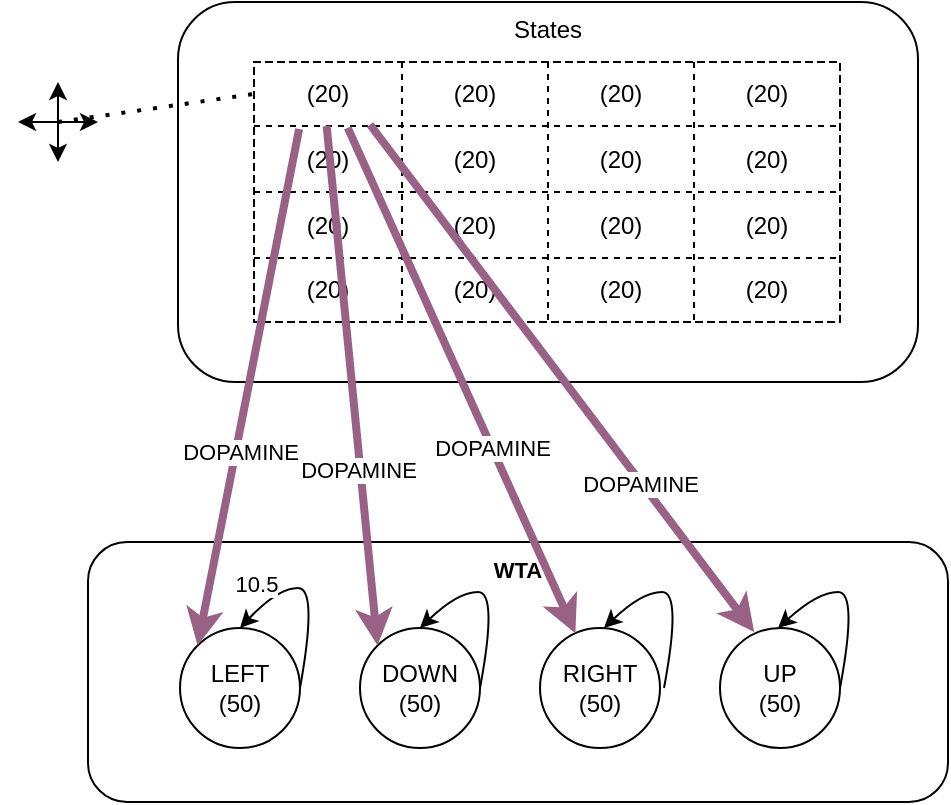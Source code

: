<mxfile version="20.8.16" type="device"><diagram id="TqJKKpAt_f0XUR_mfn19" name="Page-1"><mxGraphModel dx="1313" dy="654" grid="1" gridSize="10" guides="1" tooltips="1" connect="1" arrows="1" fold="1" page="1" pageScale="1" pageWidth="827" pageHeight="1169" math="0" shadow="0"><root><mxCell id="0"/><mxCell id="1" parent="0"/><mxCell id="GTqaI5zs6q6qDNkmL9B8-1" value="States&lt;br&gt;" style="rounded=1;whiteSpace=wrap;html=1;verticalAlign=top;" parent="1" vertex="1"><mxGeometry x="220" y="140" width="370" height="190" as="geometry"/></mxCell><mxCell id="GTqaI5zs6q6qDNkmL9B8-18" value="" style="shape=table;html=1;whiteSpace=wrap;startSize=0;container=1;collapsible=0;childLayout=tableLayout;swimlaneLine=1;dashed=1;" parent="1" vertex="1"><mxGeometry x="258" y="170" width="293" height="130" as="geometry"/></mxCell><mxCell id="GTqaI5zs6q6qDNkmL9B8-19" value="" style="shape=tableRow;horizontal=0;startSize=0;swimlaneHead=0;swimlaneBody=0;top=0;left=0;bottom=0;right=0;collapsible=0;dropTarget=0;fillColor=none;points=[[0,0.5],[1,0.5]];portConstraint=eastwest;" parent="GTqaI5zs6q6qDNkmL9B8-18" vertex="1"><mxGeometry width="293" height="32" as="geometry"/></mxCell><mxCell id="GTqaI5zs6q6qDNkmL9B8-20" value="(20)" style="shape=partialRectangle;html=1;whiteSpace=wrap;connectable=0;fillColor=none;top=0;left=0;bottom=0;right=0;overflow=hidden;" parent="GTqaI5zs6q6qDNkmL9B8-19" vertex="1"><mxGeometry width="74" height="32" as="geometry"><mxRectangle width="74" height="32" as="alternateBounds"/></mxGeometry></mxCell><mxCell id="GTqaI5zs6q6qDNkmL9B8-21" value="(20)" style="shape=partialRectangle;html=1;whiteSpace=wrap;connectable=0;fillColor=none;top=0;left=0;bottom=0;right=0;overflow=hidden;" parent="GTqaI5zs6q6qDNkmL9B8-19" vertex="1"><mxGeometry x="74" width="73" height="32" as="geometry"><mxRectangle width="73" height="32" as="alternateBounds"/></mxGeometry></mxCell><mxCell id="GTqaI5zs6q6qDNkmL9B8-22" value="(20)" style="shape=partialRectangle;html=1;whiteSpace=wrap;connectable=0;fillColor=none;top=0;left=0;bottom=0;right=0;overflow=hidden;" parent="GTqaI5zs6q6qDNkmL9B8-19" vertex="1"><mxGeometry x="147" width="73" height="32" as="geometry"><mxRectangle width="73" height="32" as="alternateBounds"/></mxGeometry></mxCell><mxCell id="GTqaI5zs6q6qDNkmL9B8-44" value="(20)" style="shape=partialRectangle;html=1;whiteSpace=wrap;connectable=0;fillColor=none;top=0;left=0;bottom=0;right=0;overflow=hidden;" parent="GTqaI5zs6q6qDNkmL9B8-19" vertex="1"><mxGeometry x="220" width="73" height="32" as="geometry"><mxRectangle width="73" height="32" as="alternateBounds"/></mxGeometry></mxCell><mxCell id="GTqaI5zs6q6qDNkmL9B8-23" value="" style="shape=tableRow;horizontal=0;startSize=0;swimlaneHead=0;swimlaneBody=0;top=0;left=0;bottom=0;right=0;collapsible=0;dropTarget=0;fillColor=none;points=[[0,0.5],[1,0.5]];portConstraint=eastwest;" parent="GTqaI5zs6q6qDNkmL9B8-18" vertex="1"><mxGeometry y="32" width="293" height="33" as="geometry"/></mxCell><mxCell id="GTqaI5zs6q6qDNkmL9B8-24" value="(20)" style="shape=partialRectangle;html=1;whiteSpace=wrap;connectable=0;fillColor=none;top=0;left=0;bottom=0;right=0;overflow=hidden;" parent="GTqaI5zs6q6qDNkmL9B8-23" vertex="1"><mxGeometry width="74" height="33" as="geometry"><mxRectangle width="74" height="33" as="alternateBounds"/></mxGeometry></mxCell><mxCell id="GTqaI5zs6q6qDNkmL9B8-25" value="(20)" style="shape=partialRectangle;html=1;whiteSpace=wrap;connectable=0;fillColor=none;top=0;left=0;bottom=0;right=0;overflow=hidden;" parent="GTqaI5zs6q6qDNkmL9B8-23" vertex="1"><mxGeometry x="74" width="73" height="33" as="geometry"><mxRectangle width="73" height="33" as="alternateBounds"/></mxGeometry></mxCell><mxCell id="GTqaI5zs6q6qDNkmL9B8-26" value="(20)" style="shape=partialRectangle;html=1;whiteSpace=wrap;connectable=0;fillColor=none;top=0;left=0;bottom=0;right=0;overflow=hidden;" parent="GTqaI5zs6q6qDNkmL9B8-23" vertex="1"><mxGeometry x="147" width="73" height="33" as="geometry"><mxRectangle width="73" height="33" as="alternateBounds"/></mxGeometry></mxCell><mxCell id="GTqaI5zs6q6qDNkmL9B8-45" value="(20)" style="shape=partialRectangle;html=1;whiteSpace=wrap;connectable=0;fillColor=none;top=0;left=0;bottom=0;right=0;overflow=hidden;" parent="GTqaI5zs6q6qDNkmL9B8-23" vertex="1"><mxGeometry x="220" width="73" height="33" as="geometry"><mxRectangle width="73" height="33" as="alternateBounds"/></mxGeometry></mxCell><mxCell id="GTqaI5zs6q6qDNkmL9B8-27" value="" style="shape=tableRow;horizontal=0;startSize=0;swimlaneHead=0;swimlaneBody=0;top=0;left=0;bottom=0;right=0;collapsible=0;dropTarget=0;fillColor=none;points=[[0,0.5],[1,0.5]];portConstraint=eastwest;" parent="GTqaI5zs6q6qDNkmL9B8-18" vertex="1"><mxGeometry y="65" width="293" height="33" as="geometry"/></mxCell><mxCell id="GTqaI5zs6q6qDNkmL9B8-28" value="(20)" style="shape=partialRectangle;html=1;whiteSpace=wrap;connectable=0;fillColor=none;top=0;left=0;bottom=0;right=0;overflow=hidden;" parent="GTqaI5zs6q6qDNkmL9B8-27" vertex="1"><mxGeometry width="74" height="33" as="geometry"><mxRectangle width="74" height="33" as="alternateBounds"/></mxGeometry></mxCell><mxCell id="GTqaI5zs6q6qDNkmL9B8-29" value="(20)" style="shape=partialRectangle;html=1;whiteSpace=wrap;connectable=0;fillColor=none;top=0;left=0;bottom=0;right=0;overflow=hidden;" parent="GTqaI5zs6q6qDNkmL9B8-27" vertex="1"><mxGeometry x="74" width="73" height="33" as="geometry"><mxRectangle width="73" height="33" as="alternateBounds"/></mxGeometry></mxCell><mxCell id="GTqaI5zs6q6qDNkmL9B8-30" value="(20)" style="shape=partialRectangle;html=1;whiteSpace=wrap;connectable=0;fillColor=none;top=0;left=0;bottom=0;right=0;overflow=hidden;pointerEvents=1;" parent="GTqaI5zs6q6qDNkmL9B8-27" vertex="1"><mxGeometry x="147" width="73" height="33" as="geometry"><mxRectangle width="73" height="33" as="alternateBounds"/></mxGeometry></mxCell><mxCell id="GTqaI5zs6q6qDNkmL9B8-46" value="(20)" style="shape=partialRectangle;html=1;whiteSpace=wrap;connectable=0;fillColor=none;top=0;left=0;bottom=0;right=0;overflow=hidden;pointerEvents=1;" parent="GTqaI5zs6q6qDNkmL9B8-27" vertex="1"><mxGeometry x="220" width="73" height="33" as="geometry"><mxRectangle width="73" height="33" as="alternateBounds"/></mxGeometry></mxCell><mxCell id="GTqaI5zs6q6qDNkmL9B8-47" style="shape=tableRow;horizontal=0;startSize=0;swimlaneHead=0;swimlaneBody=0;top=0;left=0;bottom=0;right=0;collapsible=0;dropTarget=0;fillColor=none;points=[[0,0.5],[1,0.5]];portConstraint=eastwest;" parent="GTqaI5zs6q6qDNkmL9B8-18" vertex="1"><mxGeometry y="98" width="293" height="32" as="geometry"/></mxCell><mxCell id="GTqaI5zs6q6qDNkmL9B8-48" value="(20)" style="shape=partialRectangle;html=1;whiteSpace=wrap;connectable=0;fillColor=none;top=0;left=0;bottom=0;right=0;overflow=hidden;" parent="GTqaI5zs6q6qDNkmL9B8-47" vertex="1"><mxGeometry width="74" height="32" as="geometry"><mxRectangle width="74" height="32" as="alternateBounds"/></mxGeometry></mxCell><mxCell id="GTqaI5zs6q6qDNkmL9B8-49" value="(20)" style="shape=partialRectangle;html=1;whiteSpace=wrap;connectable=0;fillColor=none;top=0;left=0;bottom=0;right=0;overflow=hidden;" parent="GTqaI5zs6q6qDNkmL9B8-47" vertex="1"><mxGeometry x="74" width="73" height="32" as="geometry"><mxRectangle width="73" height="32" as="alternateBounds"/></mxGeometry></mxCell><mxCell id="GTqaI5zs6q6qDNkmL9B8-50" value="(20)" style="shape=partialRectangle;html=1;whiteSpace=wrap;connectable=0;fillColor=none;top=0;left=0;bottom=0;right=0;overflow=hidden;pointerEvents=1;" parent="GTqaI5zs6q6qDNkmL9B8-47" vertex="1"><mxGeometry x="147" width="73" height="32" as="geometry"><mxRectangle width="73" height="32" as="alternateBounds"/></mxGeometry></mxCell><mxCell id="GTqaI5zs6q6qDNkmL9B8-51" value="(20)" style="shape=partialRectangle;html=1;whiteSpace=wrap;connectable=0;fillColor=none;top=0;left=0;bottom=0;right=0;overflow=hidden;pointerEvents=1;" parent="GTqaI5zs6q6qDNkmL9B8-47" vertex="1"><mxGeometry x="220" width="73" height="32" as="geometry"><mxRectangle width="73" height="32" as="alternateBounds"/></mxGeometry></mxCell><mxCell id="GTqaI5zs6q6qDNkmL9B8-63" value="&lt;font size=&quot;1&quot; style=&quot;&quot;&gt;&lt;b style=&quot;font-size: 11px;&quot;&gt;WTA&lt;/b&gt;&lt;/font&gt;" style="rounded=1;whiteSpace=wrap;html=1;verticalAlign=top;" parent="1" vertex="1"><mxGeometry x="175" y="410" width="430" height="130" as="geometry"/></mxCell><mxCell id="GTqaI5zs6q6qDNkmL9B8-64" value="LEFT&lt;br&gt;(50)" style="ellipse;whiteSpace=wrap;html=1;aspect=fixed;verticalAlign=middle;" parent="1" vertex="1"><mxGeometry x="221" y="453" width="60" height="60" as="geometry"/></mxCell><mxCell id="GTqaI5zs6q6qDNkmL9B8-66" value="DOWN&lt;br&gt;(50)" style="ellipse;whiteSpace=wrap;html=1;aspect=fixed;verticalAlign=middle;" parent="1" vertex="1"><mxGeometry x="311" y="453" width="60" height="60" as="geometry"/></mxCell><mxCell id="GTqaI5zs6q6qDNkmL9B8-67" value="RIGHT&lt;br&gt;(50)" style="ellipse;whiteSpace=wrap;html=1;aspect=fixed;verticalAlign=middle;" parent="1" vertex="1"><mxGeometry x="401" y="453" width="60" height="60" as="geometry"/></mxCell><mxCell id="GTqaI5zs6q6qDNkmL9B8-68" value="UP&lt;br&gt;(50)" style="ellipse;whiteSpace=wrap;html=1;aspect=fixed;verticalAlign=middle;" parent="1" vertex="1"><mxGeometry x="491" y="453" width="60" height="60" as="geometry"/></mxCell><mxCell id="GTqaI5zs6q6qDNkmL9B8-71" value="" style="curved=1;endArrow=classic;html=1;rounded=0;exitX=1;exitY=0.5;exitDx=0;exitDy=0;entryX=0.5;entryY=0;entryDx=0;entryDy=0;" parent="1" source="GTqaI5zs6q6qDNkmL9B8-64" target="GTqaI5zs6q6qDNkmL9B8-64" edge="1"><mxGeometry width="50" height="50" relative="1" as="geometry"><mxPoint x="256" y="442" as="sourcePoint"/><mxPoint x="306" y="392" as="targetPoint"/><Array as="points"><mxPoint x="290" y="433"/><mxPoint x="270" y="433"/></Array></mxGeometry></mxCell><mxCell id="GTqaI5zs6q6qDNkmL9B8-72" value="10.5" style="edgeLabel;html=1;align=center;verticalAlign=middle;resizable=0;points=[];" parent="GTqaI5zs6q6qDNkmL9B8-71" vertex="1" connectable="0"><mxGeometry x="-0.171" y="2" relative="1" as="geometry"><mxPoint x="-28" y="-12" as="offset"/></mxGeometry></mxCell><mxCell id="GTqaI5zs6q6qDNkmL9B8-75" value="" style="curved=1;endArrow=classic;html=1;rounded=0;entryX=0.5;entryY=0;entryDx=0;entryDy=0;exitX=1;exitY=0.5;exitDx=0;exitDy=0;" parent="1" source="GTqaI5zs6q6qDNkmL9B8-66" target="GTqaI5zs6q6qDNkmL9B8-66" edge="1"><mxGeometry width="50" height="50" relative="1" as="geometry"><mxPoint x="371" y="485" as="sourcePoint"/><mxPoint x="341" y="455" as="targetPoint"/><Array as="points"><mxPoint x="380" y="435"/><mxPoint x="360" y="435"/></Array></mxGeometry></mxCell><mxCell id="GTqaI5zs6q6qDNkmL9B8-77" value="" style="curved=1;endArrow=classic;html=1;rounded=0;" parent="1" edge="1"><mxGeometry width="50" height="50" relative="1" as="geometry"><mxPoint x="463" y="483" as="sourcePoint"/><mxPoint x="433" y="453" as="targetPoint"/><Array as="points"><mxPoint x="472" y="435"/><mxPoint x="452" y="435"/></Array></mxGeometry></mxCell><mxCell id="GTqaI5zs6q6qDNkmL9B8-79" value="" style="curved=1;endArrow=classic;html=1;rounded=0;exitX=1;exitY=0.5;exitDx=0;exitDy=0;" parent="1" source="GTqaI5zs6q6qDNkmL9B8-68" edge="1"><mxGeometry width="50" height="50" relative="1" as="geometry"><mxPoint x="551" y="485" as="sourcePoint"/><mxPoint x="520" y="453" as="targetPoint"/><Array as="points"><mxPoint x="560" y="435"/><mxPoint x="540" y="435"/></Array></mxGeometry></mxCell><mxCell id="a4FwwXCoUFe0xJ5x87Hu-8" value="" style="endArrow=classic;html=1;rounded=0;labelBackgroundColor=none;entryX=0;entryY=0;entryDx=0;entryDy=0;fillColor=#e6d0de;gradientColor=#d5739d;strokeColor=#996185;strokeWidth=4;exitX=0.077;exitY=1.046;exitDx=0;exitDy=0;exitPerimeter=0;" edge="1" parent="1" source="GTqaI5zs6q6qDNkmL9B8-19" target="GTqaI5zs6q6qDNkmL9B8-64"><mxGeometry width="50" height="50" relative="1" as="geometry"><mxPoint x="270" y="190" as="sourcePoint"/><mxPoint x="280" y="230" as="targetPoint"/></mxGeometry></mxCell><mxCell id="a4FwwXCoUFe0xJ5x87Hu-13" value="DOPAMINE" style="edgeLabel;html=1;align=center;verticalAlign=middle;resizable=0;points=[];" vertex="1" connectable="0" parent="a4FwwXCoUFe0xJ5x87Hu-8"><mxGeometry x="0.246" y="2" relative="1" as="geometry"><mxPoint as="offset"/></mxGeometry></mxCell><mxCell id="a4FwwXCoUFe0xJ5x87Hu-9" value="" style="endArrow=classic;html=1;rounded=0;labelBackgroundColor=none;entryX=0;entryY=0;entryDx=0;entryDy=0;fillColor=#e6d0de;gradientColor=#d5739d;strokeColor=#996185;strokeWidth=4;exitX=0.124;exitY=1;exitDx=0;exitDy=0;exitPerimeter=0;" edge="1" parent="1" source="GTqaI5zs6q6qDNkmL9B8-19" target="GTqaI5zs6q6qDNkmL9B8-66"><mxGeometry width="50" height="50" relative="1" as="geometry"><mxPoint x="280" y="200" as="sourcePoint"/><mxPoint x="239.787" y="471.787" as="targetPoint"/></mxGeometry></mxCell><mxCell id="a4FwwXCoUFe0xJ5x87Hu-14" value="DOPAMINE" style="edgeLabel;html=1;align=center;verticalAlign=middle;resizable=0;points=[];" vertex="1" connectable="0" parent="a4FwwXCoUFe0xJ5x87Hu-9"><mxGeometry x="0.32" y="-1" relative="1" as="geometry"><mxPoint as="offset"/></mxGeometry></mxCell><mxCell id="a4FwwXCoUFe0xJ5x87Hu-10" value="" style="endArrow=classic;html=1;rounded=0;labelBackgroundColor=none;fillColor=#e6d0de;gradientColor=#d5739d;strokeColor=#996185;strokeWidth=4;exitX=0.16;exitY=1.029;exitDx=0;exitDy=0;exitPerimeter=0;" edge="1" parent="1" source="GTqaI5zs6q6qDNkmL9B8-19" target="GTqaI5zs6q6qDNkmL9B8-67"><mxGeometry width="50" height="50" relative="1" as="geometry"><mxPoint x="290" y="210" as="sourcePoint"/><mxPoint x="329.787" y="471.787" as="targetPoint"/></mxGeometry></mxCell><mxCell id="a4FwwXCoUFe0xJ5x87Hu-15" value="DOPAMINE" style="edgeLabel;html=1;align=center;verticalAlign=middle;resizable=0;points=[];" vertex="1" connectable="0" parent="a4FwwXCoUFe0xJ5x87Hu-10"><mxGeometry x="0.262" relative="1" as="geometry"><mxPoint as="offset"/></mxGeometry></mxCell><mxCell id="a4FwwXCoUFe0xJ5x87Hu-11" value="" style="endArrow=classic;html=1;rounded=0;labelBackgroundColor=none;fillColor=#e6d0de;gradientColor=#d5739d;strokeColor=#996185;strokeWidth=4;exitX=0.198;exitY=0.979;exitDx=0;exitDy=0;exitPerimeter=0;" edge="1" parent="1" source="GTqaI5zs6q6qDNkmL9B8-19"><mxGeometry width="50" height="50" relative="1" as="geometry"><mxPoint x="310" y="180" as="sourcePoint"/><mxPoint x="508.099" y="455.051" as="targetPoint"/></mxGeometry></mxCell><mxCell id="a4FwwXCoUFe0xJ5x87Hu-16" value="DOPAMINE" style="edgeLabel;html=1;align=center;verticalAlign=middle;resizable=0;points=[];" vertex="1" connectable="0" parent="a4FwwXCoUFe0xJ5x87Hu-11"><mxGeometry x="0.409" y="-1" relative="1" as="geometry"><mxPoint as="offset"/></mxGeometry></mxCell><mxCell id="a4FwwXCoUFe0xJ5x87Hu-12" value="" style="group" vertex="1" connectable="0" parent="1"><mxGeometry x="140" y="180" width="40" height="40" as="geometry"/></mxCell><mxCell id="a4FwwXCoUFe0xJ5x87Hu-2" value="" style="endArrow=classic;startArrow=classic;html=1;rounded=0;labelBackgroundColor=none;" edge="1" parent="a4FwwXCoUFe0xJ5x87Hu-12"><mxGeometry width="50" height="50" relative="1" as="geometry"><mxPoint y="20" as="sourcePoint"/><mxPoint x="40" y="20" as="targetPoint"/></mxGeometry></mxCell><mxCell id="a4FwwXCoUFe0xJ5x87Hu-3" value="" style="endArrow=classic;startArrow=classic;html=1;rounded=0;labelBackgroundColor=none;" edge="1" parent="a4FwwXCoUFe0xJ5x87Hu-12"><mxGeometry width="50" height="50" relative="1" as="geometry"><mxPoint x="20" as="sourcePoint"/><mxPoint x="20" y="40" as="targetPoint"/></mxGeometry></mxCell><mxCell id="a4FwwXCoUFe0xJ5x87Hu-17" value="" style="endArrow=none;dashed=1;html=1;dashPattern=1 3;strokeWidth=2;rounded=0;labelBackgroundColor=none;entryX=0;entryY=0.5;entryDx=0;entryDy=0;" edge="1" parent="1" target="GTqaI5zs6q6qDNkmL9B8-19"><mxGeometry width="50" height="50" relative="1" as="geometry"><mxPoint x="160" y="200" as="sourcePoint"/><mxPoint x="320" y="320" as="targetPoint"/></mxGeometry></mxCell></root></mxGraphModel></diagram></mxfile>